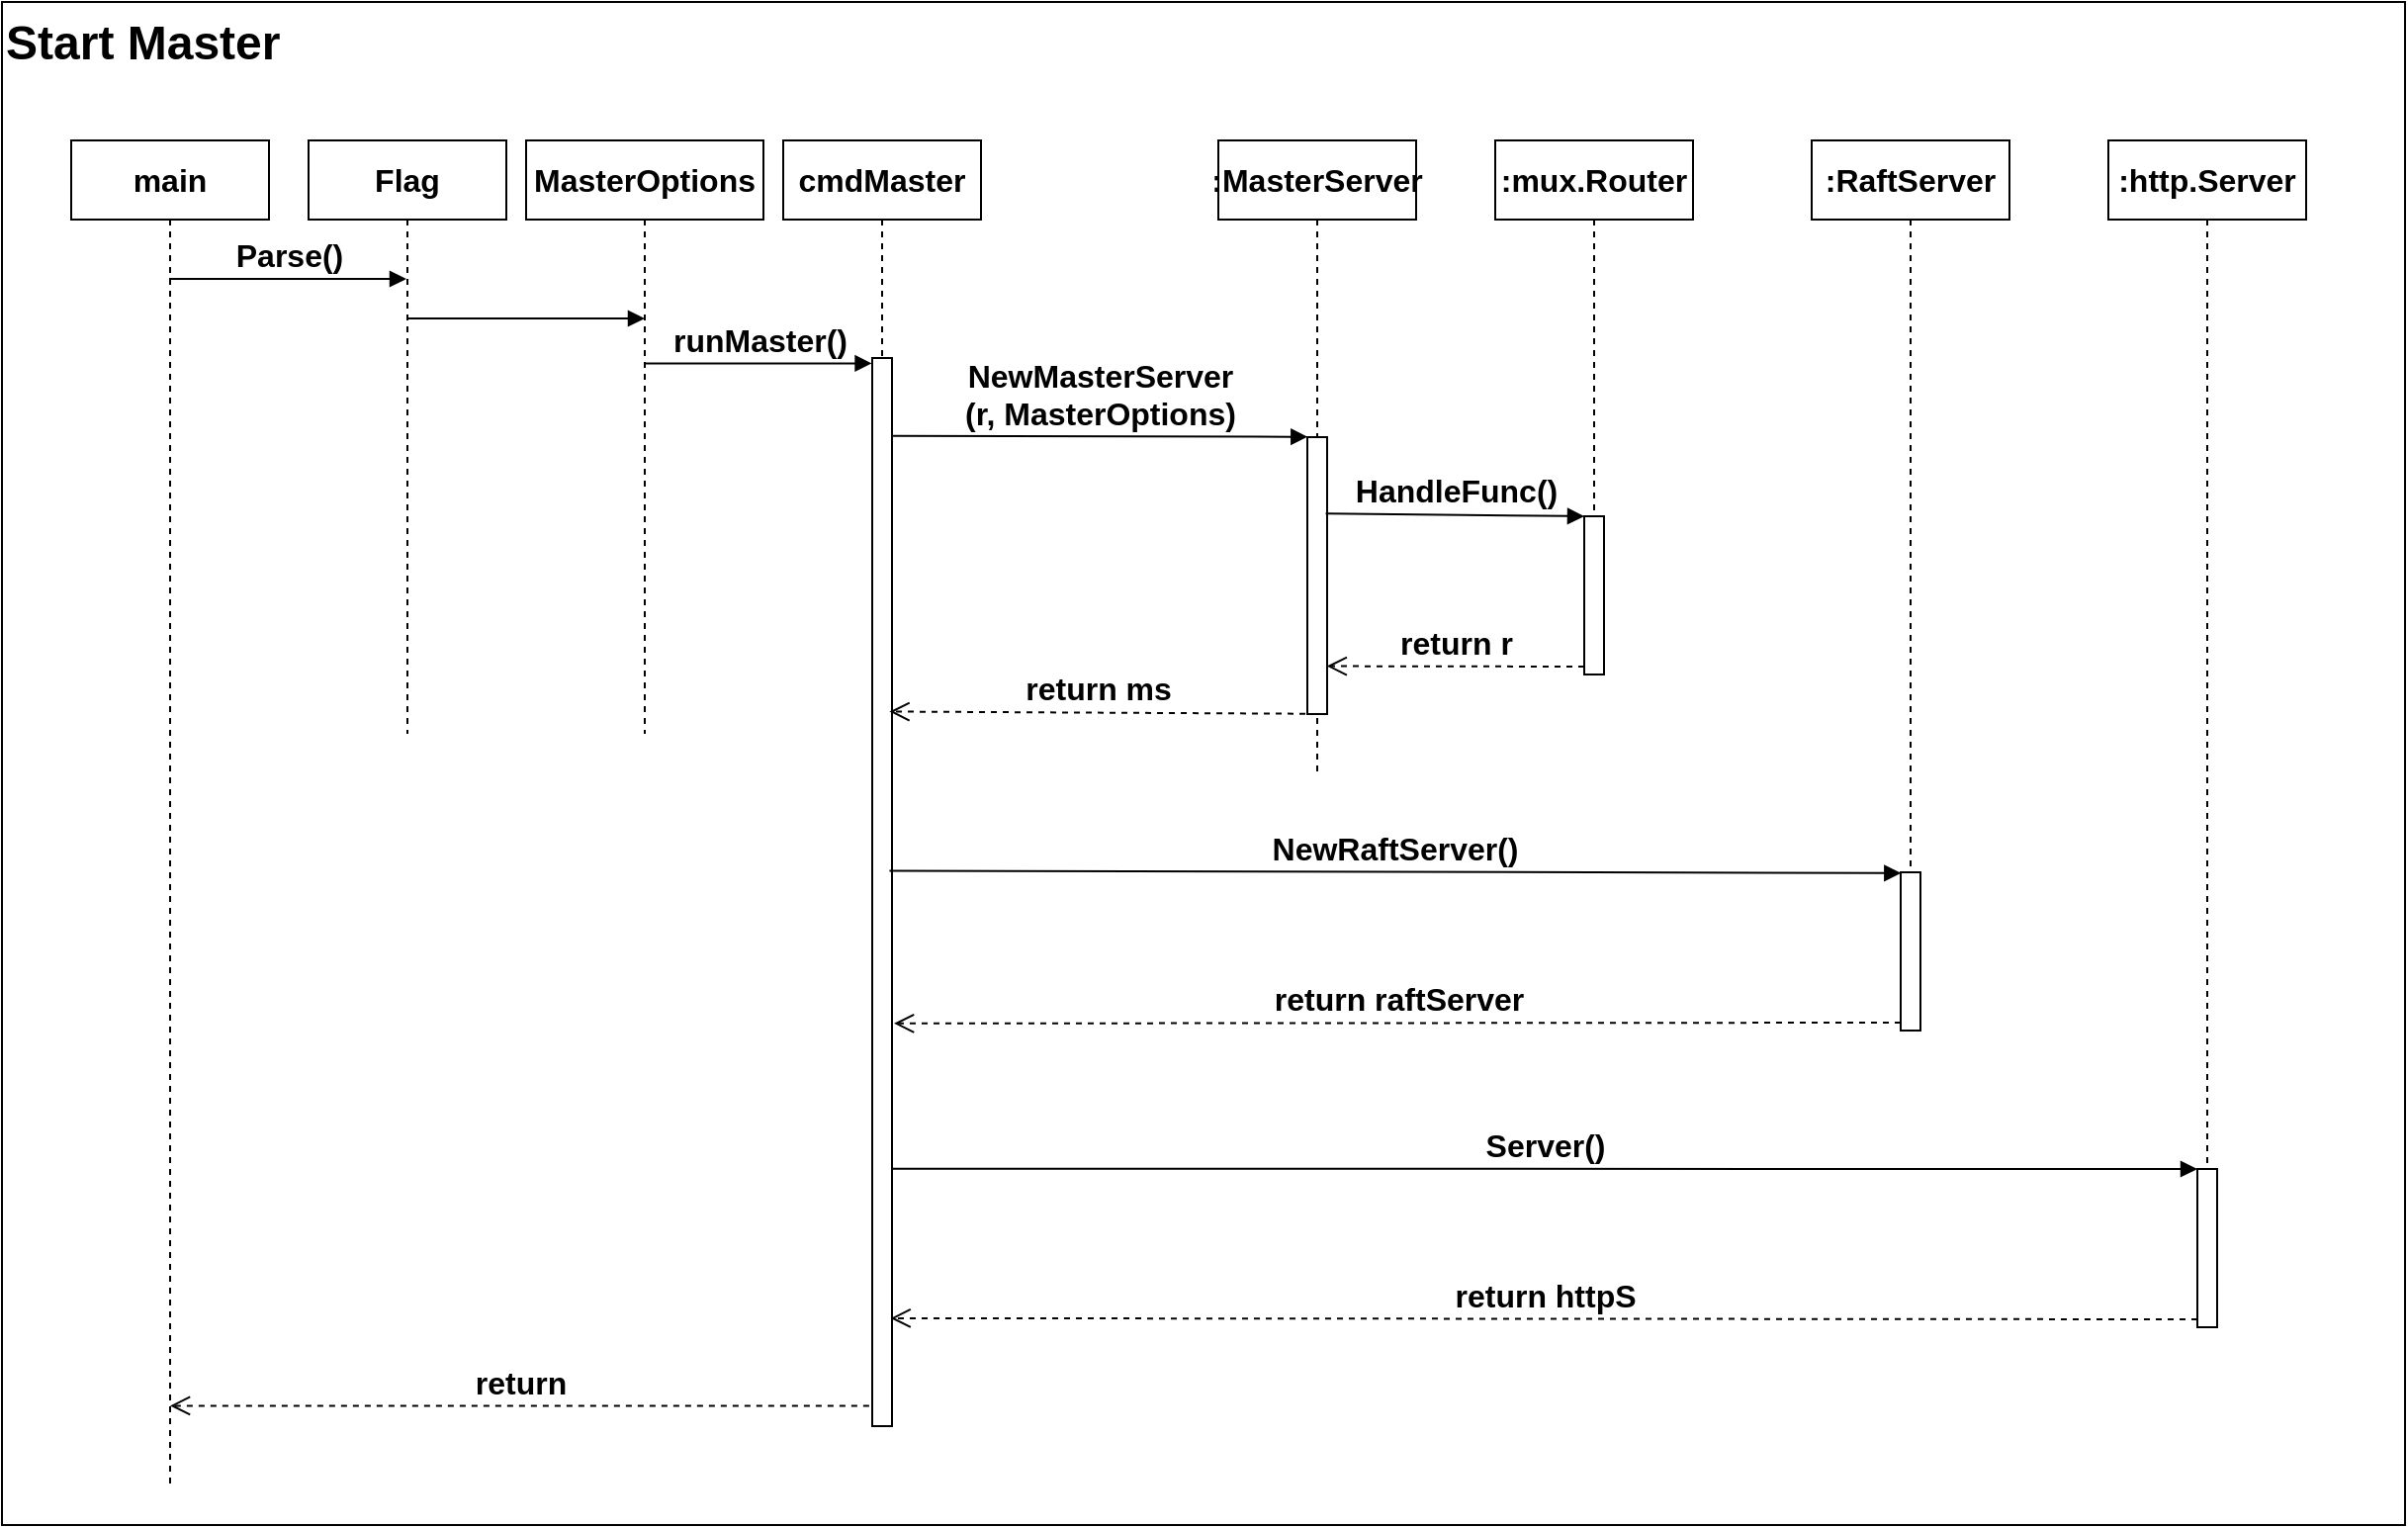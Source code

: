 <mxfile version="17.1.0" type="github" pages="2">
  <diagram id="kgpKYQtTHZ0yAKxKKP6v" name="Start Master">
    <mxGraphModel dx="1426" dy="712" grid="1" gridSize="10" guides="1" tooltips="1" connect="1" arrows="1" fold="1" page="1" pageScale="1" pageWidth="850" pageHeight="1100" math="0" shadow="0">
      <root>
        <mxCell id="0" />
        <mxCell id="1" parent="0" />
        <mxCell id="LGNnzQTe8pXJEuaVngby-1" value="&lt;font style=&quot;font-size: 24px&quot;&gt;&lt;b&gt;Start Master&lt;/b&gt;&lt;/font&gt;" style="whiteSpace=wrap;html=1;align=left;horizontal=1;verticalAlign=top;" parent="1" vertex="1">
          <mxGeometry x="65" y="70" width="1215" height="770" as="geometry" />
        </mxCell>
        <mxCell id="LGNnzQTe8pXJEuaVngby-2" value="main" style="shape=umlLifeline;perimeter=lifelinePerimeter;whiteSpace=wrap;html=1;container=1;collapsible=0;recursiveResize=0;outlineConnect=0;fontSize=16;fontStyle=1" parent="1" vertex="1">
          <mxGeometry x="100" y="140" width="100" height="680" as="geometry" />
        </mxCell>
        <mxCell id="LGNnzQTe8pXJEuaVngby-3" value="Flag" style="shape=umlLifeline;perimeter=lifelinePerimeter;whiteSpace=wrap;html=1;container=1;collapsible=0;recursiveResize=0;outlineConnect=0;fontSize=16;fontStyle=1" parent="1" vertex="1">
          <mxGeometry x="220" y="140" width="100" height="300" as="geometry" />
        </mxCell>
        <mxCell id="LGNnzQTe8pXJEuaVngby-4" value="MasterOptions" style="shape=umlLifeline;perimeter=lifelinePerimeter;whiteSpace=wrap;html=1;container=1;collapsible=0;recursiveResize=0;outlineConnect=0;fontSize=16;fontStyle=1" parent="1" vertex="1">
          <mxGeometry x="330" y="140" width="120" height="300" as="geometry" />
        </mxCell>
        <mxCell id="LGNnzQTe8pXJEuaVngby-5" value="Parse()" style="html=1;verticalAlign=bottom;endArrow=block;rounded=0;fontSize=16;fontStyle=1" parent="1" target="LGNnzQTe8pXJEuaVngby-3" edge="1">
          <mxGeometry relative="1" as="geometry">
            <mxPoint x="149.5" y="210" as="sourcePoint" />
            <mxPoint x="306" y="210" as="targetPoint" />
          </mxGeometry>
        </mxCell>
        <mxCell id="LGNnzQTe8pXJEuaVngby-6" value="" style="html=1;verticalAlign=bottom;endArrow=block;rounded=0;fontSize=16;fontStyle=1" parent="1" source="LGNnzQTe8pXJEuaVngby-3" target="LGNnzQTe8pXJEuaVngby-4" edge="1">
          <mxGeometry width="80" relative="1" as="geometry">
            <mxPoint x="310" y="240" as="sourcePoint" />
            <mxPoint x="390" y="240" as="targetPoint" />
            <Array as="points">
              <mxPoint x="390" y="230" />
            </Array>
          </mxGeometry>
        </mxCell>
        <mxCell id="LGNnzQTe8pXJEuaVngby-7" value="runMaster()" style="html=1;verticalAlign=bottom;endArrow=block;rounded=0;entryX=-0.022;entryY=0.005;entryDx=0;entryDy=0;entryPerimeter=0;fontSize=16;fontStyle=1" parent="1" source="LGNnzQTe8pXJEuaVngby-4" target="HbZCNWBuGogwmI4jJk0Y-1" edge="1">
          <mxGeometry width="80" relative="1" as="geometry">
            <mxPoint x="389.5" y="255" as="sourcePoint" />
            <mxPoint x="509.5" y="255" as="targetPoint" />
          </mxGeometry>
        </mxCell>
        <mxCell id="LGNnzQTe8pXJEuaVngby-8" value="cmdMaster" style="shape=umlLifeline;perimeter=lifelinePerimeter;whiteSpace=wrap;html=1;container=1;collapsible=0;recursiveResize=0;outlineConnect=0;fontSize=16;fontStyle=1" parent="1" vertex="1">
          <mxGeometry x="460" y="140" width="100" height="650" as="geometry" />
        </mxCell>
        <mxCell id="HbZCNWBuGogwmI4jJk0Y-1" value="" style="html=1;points=[];perimeter=orthogonalPerimeter;fontSize=16;fontStyle=1" parent="LGNnzQTe8pXJEuaVngby-8" vertex="1">
          <mxGeometry x="45" y="110" width="10" height="540" as="geometry" />
        </mxCell>
        <mxCell id="LGNnzQTe8pXJEuaVngby-10" value=":mux.Router" style="shape=umlLifeline;perimeter=lifelinePerimeter;whiteSpace=wrap;html=1;container=1;collapsible=0;recursiveResize=0;outlineConnect=0;fontSize=16;fontStyle=1" parent="1" vertex="1">
          <mxGeometry x="820" y="140" width="100" height="270" as="geometry" />
        </mxCell>
        <mxCell id="LGNnzQTe8pXJEuaVngby-11" value="" style="html=1;points=[];perimeter=orthogonalPerimeter;fontSize=16;fontStyle=1" parent="LGNnzQTe8pXJEuaVngby-10" vertex="1">
          <mxGeometry x="45" y="190" width="10" height="80" as="geometry" />
        </mxCell>
        <mxCell id="LGNnzQTe8pXJEuaVngby-12" value=":RaftServer" style="shape=umlLifeline;perimeter=lifelinePerimeter;whiteSpace=wrap;html=1;container=1;collapsible=0;recursiveResize=0;outlineConnect=0;fontSize=16;fontStyle=1" parent="1" vertex="1">
          <mxGeometry x="980" y="140" width="100" height="450" as="geometry" />
        </mxCell>
        <mxCell id="LGNnzQTe8pXJEuaVngby-13" value="" style="html=1;points=[];perimeter=orthogonalPerimeter;fontSize=16;fontStyle=1" parent="LGNnzQTe8pXJEuaVngby-12" vertex="1">
          <mxGeometry x="45" y="370" width="10" height="80" as="geometry" />
        </mxCell>
        <mxCell id="LGNnzQTe8pXJEuaVngby-14" value="NewRaftServer()" style="html=1;verticalAlign=bottom;endArrow=block;rounded=0;exitX=0.873;exitY=0.48;exitDx=0;exitDy=0;exitPerimeter=0;entryX=0.016;entryY=0.005;entryDx=0;entryDy=0;entryPerimeter=0;fontSize=16;fontStyle=1" parent="1" source="HbZCNWBuGogwmI4jJk0Y-1" target="LGNnzQTe8pXJEuaVngby-13" edge="1">
          <mxGeometry relative="1" as="geometry">
            <mxPoint x="530" y="510" as="sourcePoint" />
            <mxPoint x="1010" y="509" as="targetPoint" />
          </mxGeometry>
        </mxCell>
        <mxCell id="LGNnzQTe8pXJEuaVngby-15" value="return raftServer" style="html=1;verticalAlign=bottom;endArrow=open;dashed=1;endSize=8;exitX=0;exitY=0.95;rounded=0;entryX=1.102;entryY=0.623;entryDx=0;entryDy=0;entryPerimeter=0;fontSize=16;fontStyle=1" parent="1" source="LGNnzQTe8pXJEuaVngby-13" target="HbZCNWBuGogwmI4jJk0Y-1" edge="1">
          <mxGeometry relative="1" as="geometry">
            <mxPoint x="530" y="586" as="targetPoint" />
          </mxGeometry>
        </mxCell>
        <mxCell id="LGNnzQTe8pXJEuaVngby-16" value=":http.Server" style="shape=umlLifeline;perimeter=lifelinePerimeter;whiteSpace=wrap;html=1;container=1;collapsible=0;recursiveResize=0;outlineConnect=0;fontSize=16;fontStyle=1" parent="1" vertex="1">
          <mxGeometry x="1130" y="140" width="100" height="600" as="geometry" />
        </mxCell>
        <mxCell id="LGNnzQTe8pXJEuaVngby-17" value="" style="html=1;points=[];perimeter=orthogonalPerimeter;fontSize=16;fontStyle=1" parent="LGNnzQTe8pXJEuaVngby-16" vertex="1">
          <mxGeometry x="45" y="520" width="10" height="80" as="geometry" />
        </mxCell>
        <mxCell id="LGNnzQTe8pXJEuaVngby-18" value="Server()" style="html=1;verticalAlign=bottom;endArrow=block;entryX=0;entryY=0;rounded=0;startArrow=none;exitX=1.044;exitY=0.759;exitDx=0;exitDy=0;exitPerimeter=0;fontSize=16;fontStyle=1" parent="1" source="HbZCNWBuGogwmI4jJk0Y-1" target="LGNnzQTe8pXJEuaVngby-17" edge="1">
          <mxGeometry relative="1" as="geometry">
            <mxPoint x="540" y="660" as="sourcePoint" />
          </mxGeometry>
        </mxCell>
        <mxCell id="LGNnzQTe8pXJEuaVngby-19" value="return httpS" style="html=1;verticalAlign=bottom;endArrow=open;dashed=1;endSize=8;exitX=0;exitY=0.95;rounded=0;entryX=0.93;entryY=0.899;entryDx=0;entryDy=0;entryPerimeter=0;fontSize=16;fontStyle=1" parent="1" source="LGNnzQTe8pXJEuaVngby-17" target="HbZCNWBuGogwmI4jJk0Y-1" edge="1">
          <mxGeometry relative="1" as="geometry">
            <mxPoint x="540" y="736" as="targetPoint" />
          </mxGeometry>
        </mxCell>
        <mxCell id="LGNnzQTe8pXJEuaVngby-20" value=":MasterServer" style="shape=umlLifeline;perimeter=lifelinePerimeter;whiteSpace=wrap;html=1;container=1;collapsible=0;recursiveResize=0;outlineConnect=0;fontSize=16;fontStyle=1" parent="1" vertex="1">
          <mxGeometry x="680" y="140" width="100" height="320" as="geometry" />
        </mxCell>
        <mxCell id="HbZCNWBuGogwmI4jJk0Y-2" value="" style="html=1;points=[];perimeter=orthogonalPerimeter;fontSize=16;fontStyle=1" parent="LGNnzQTe8pXJEuaVngby-20" vertex="1">
          <mxGeometry x="45" y="150" width="10" height="140" as="geometry" />
        </mxCell>
        <mxCell id="LGNnzQTe8pXJEuaVngby-21" value="HandleFunc()" style="html=1;verticalAlign=bottom;endArrow=block;entryX=0;entryY=0;rounded=0;exitX=0.93;exitY=0.276;exitDx=0;exitDy=0;exitPerimeter=0;fontSize=16;fontStyle=1" parent="1" source="HbZCNWBuGogwmI4jJk0Y-2" target="LGNnzQTe8pXJEuaVngby-11" edge="1">
          <mxGeometry relative="1" as="geometry">
            <mxPoint x="740" y="330" as="sourcePoint" />
          </mxGeometry>
        </mxCell>
        <mxCell id="LGNnzQTe8pXJEuaVngby-22" value="return r" style="html=1;verticalAlign=bottom;endArrow=open;dashed=1;endSize=8;exitX=0;exitY=0.95;rounded=0;entryX=0.987;entryY=0.827;entryDx=0;entryDy=0;entryPerimeter=0;fontSize=16;fontStyle=1" parent="1" source="LGNnzQTe8pXJEuaVngby-11" target="HbZCNWBuGogwmI4jJk0Y-2" edge="1">
          <mxGeometry relative="1" as="geometry">
            <mxPoint x="740" y="406" as="targetPoint" />
          </mxGeometry>
        </mxCell>
        <mxCell id="LGNnzQTe8pXJEuaVngby-23" value="return ms" style="html=1;verticalAlign=bottom;endArrow=open;dashed=1;endSize=8;rounded=0;exitX=-0.098;exitY=0.999;exitDx=0;exitDy=0;exitPerimeter=0;entryX=0.873;entryY=0.331;entryDx=0;entryDy=0;entryPerimeter=0;fontSize=16;fontStyle=1" parent="1" source="HbZCNWBuGogwmI4jJk0Y-2" target="HbZCNWBuGogwmI4jJk0Y-1" edge="1">
          <mxGeometry relative="1" as="geometry">
            <mxPoint x="710" y="430" as="sourcePoint" />
            <mxPoint x="520" y="430" as="targetPoint" />
          </mxGeometry>
        </mxCell>
        <mxCell id="LGNnzQTe8pXJEuaVngby-24" value="return" style="html=1;verticalAlign=bottom;endArrow=open;dashed=1;endSize=8;rounded=0;exitX=-0.156;exitY=0.981;exitDx=0;exitDy=0;exitPerimeter=0;fontSize=16;fontStyle=1" parent="1" source="HbZCNWBuGogwmI4jJk0Y-1" target="LGNnzQTe8pXJEuaVngby-2" edge="1">
          <mxGeometry relative="1" as="geometry">
            <mxPoint x="480" y="780" as="sourcePoint" />
            <mxPoint x="430" y="780" as="targetPoint" />
          </mxGeometry>
        </mxCell>
        <mxCell id="LGNnzQTe8pXJEuaVngby-9" value="NewMasterServer&lt;br&gt;(r, MasterOptions)" style="html=1;verticalAlign=bottom;endArrow=block;rounded=0;entryX=0.016;entryY=-0.001;entryDx=0;entryDy=0;entryPerimeter=0;exitX=1.044;exitY=0.073;exitDx=0;exitDy=0;exitPerimeter=0;fontSize=16;fontStyle=1" parent="1" source="HbZCNWBuGogwmI4jJk0Y-1" target="HbZCNWBuGogwmI4jJk0Y-2" edge="1">
          <mxGeometry width="80" relative="1" as="geometry">
            <mxPoint x="530" y="290" as="sourcePoint" />
            <mxPoint x="710" y="290" as="targetPoint" />
          </mxGeometry>
        </mxCell>
      </root>
    </mxGraphModel>
  </diagram>
  <diagram id="Mra0eF3ZUIyh96dURD1N" name="Start Volume">
    <mxGraphModel dx="2194" dy="1095" grid="1" gridSize="10" guides="1" tooltips="1" connect="1" arrows="1" fold="1" page="1" pageScale="1" pageWidth="827" pageHeight="1169" math="0" shadow="0">
      <root>
        <mxCell id="Mzlm5xJfWWdNN3N-lW8T-0" />
        <mxCell id="Mzlm5xJfWWdNN3N-lW8T-1" parent="Mzlm5xJfWWdNN3N-lW8T-0" />
        <mxCell id="sjqFP4tiXn401q0chpYy-0" value="&lt;font style=&quot;font-size: 24px&quot;&gt;Start Volume&lt;/font&gt;" style="whiteSpace=wrap;html=1;align=left;horizontal=1;verticalAlign=top;fontSize=16;fontStyle=1" parent="Mzlm5xJfWWdNN3N-lW8T-1" vertex="1">
          <mxGeometry x="70" y="69" width="1470" height="911" as="geometry" />
        </mxCell>
        <mxCell id="sjqFP4tiXn401q0chpYy-1" value="main" style="shape=umlLifeline;perimeter=lifelinePerimeter;whiteSpace=wrap;html=1;container=1;collapsible=0;recursiveResize=0;outlineConnect=0;fontSize=16;fontStyle=1" parent="Mzlm5xJfWWdNN3N-lW8T-1" vertex="1">
          <mxGeometry x="100" y="140" width="100" height="840" as="geometry" />
        </mxCell>
        <mxCell id="sjqFP4tiXn401q0chpYy-2" value="Flag" style="shape=umlLifeline;perimeter=lifelinePerimeter;whiteSpace=wrap;html=1;container=1;collapsible=0;recursiveResize=0;outlineConnect=0;fontSize=16;fontStyle=1" parent="Mzlm5xJfWWdNN3N-lW8T-1" vertex="1">
          <mxGeometry x="220" y="140" width="100" height="300" as="geometry" />
        </mxCell>
        <mxCell id="sjqFP4tiXn401q0chpYy-3" value="Volume&lt;br style=&quot;font-size: 16px;&quot;&gt;ServerOptions" style="shape=umlLifeline;perimeter=lifelinePerimeter;whiteSpace=wrap;html=1;container=1;collapsible=0;recursiveResize=0;outlineConnect=0;fontSize=16;fontStyle=1" parent="Mzlm5xJfWWdNN3N-lW8T-1" vertex="1">
          <mxGeometry x="330" y="140" width="120" height="300" as="geometry" />
        </mxCell>
        <mxCell id="sjqFP4tiXn401q0chpYy-4" value="Parse()" style="html=1;verticalAlign=bottom;endArrow=block;rounded=0;fontSize=16;fontStyle=1" parent="Mzlm5xJfWWdNN3N-lW8T-1" target="sjqFP4tiXn401q0chpYy-2" edge="1">
          <mxGeometry relative="1" as="geometry">
            <mxPoint x="149.5" y="210" as="sourcePoint" />
            <mxPoint x="306" y="210" as="targetPoint" />
          </mxGeometry>
        </mxCell>
        <mxCell id="sjqFP4tiXn401q0chpYy-5" value="" style="html=1;verticalAlign=bottom;endArrow=block;rounded=0;fontSize=16;fontStyle=1" parent="Mzlm5xJfWWdNN3N-lW8T-1" source="sjqFP4tiXn401q0chpYy-2" target="sjqFP4tiXn401q0chpYy-3" edge="1">
          <mxGeometry width="80" relative="1" as="geometry">
            <mxPoint x="310" y="240" as="sourcePoint" />
            <mxPoint x="390" y="240" as="targetPoint" />
            <Array as="points">
              <mxPoint x="390" y="230" />
            </Array>
          </mxGeometry>
        </mxCell>
        <mxCell id="sjqFP4tiXn401q0chpYy-6" value="runVolume()" style="html=1;verticalAlign=bottom;endArrow=block;rounded=0;entryX=-0.134;entryY=0.017;entryDx=0;entryDy=0;entryPerimeter=0;fontSize=16;fontStyle=1" parent="Mzlm5xJfWWdNN3N-lW8T-1" target="ym6G2y9NGFAl2pDBug24-0" edge="1">
          <mxGeometry width="80" relative="1" as="geometry">
            <mxPoint x="389.5" y="255" as="sourcePoint" />
            <mxPoint x="500" y="260" as="targetPoint" />
          </mxGeometry>
        </mxCell>
        <mxCell id="sjqFP4tiXn401q0chpYy-7" value="cmdVolume" style="shape=umlLifeline;perimeter=lifelinePerimeter;whiteSpace=wrap;html=1;container=1;collapsible=0;recursiveResize=0;outlineConnect=0;fontSize=16;fontStyle=1" parent="Mzlm5xJfWWdNN3N-lW8T-1" vertex="1">
          <mxGeometry x="460" y="140" width="100" height="840" as="geometry" />
        </mxCell>
        <mxCell id="sjqFP4tiXn401q0chpYy-8" value="NewVolumeServer()" style="html=1;verticalAlign=bottom;endArrow=block;rounded=0;entryX=-0.1;entryY=0.019;entryDx=0;entryDy=0;entryPerimeter=0;fontSize=16;fontStyle=1" parent="sjqFP4tiXn401q0chpYy-7" target="Dbe34lXSyrHhvyE4fIAp-5" edge="1">
          <mxGeometry width="80" relative="1" as="geometry">
            <mxPoint x="50" y="149.5" as="sourcePoint" />
            <mxPoint x="264" y="150" as="targetPoint" />
          </mxGeometry>
        </mxCell>
        <mxCell id="ym6G2y9NGFAl2pDBug24-0" value="" style="html=1;points=[];perimeter=orthogonalPerimeter;fontSize=16;fontStyle=1" parent="sjqFP4tiXn401q0chpYy-7" vertex="1">
          <mxGeometry x="45" y="100" width="10" height="730" as="geometry" />
        </mxCell>
        <mxCell id="sjqFP4tiXn401q0chpYy-9" value=":mux.Router" style="shape=umlLifeline;perimeter=lifelinePerimeter;whiteSpace=wrap;html=1;container=1;collapsible=0;recursiveResize=0;outlineConnect=0;fontSize=16;fontStyle=1" parent="Mzlm5xJfWWdNN3N-lW8T-1" vertex="1">
          <mxGeometry x="1241" y="140" width="100" height="640" as="geometry" />
        </mxCell>
        <mxCell id="sjqFP4tiXn401q0chpYy-10" value="" style="html=1;points=[];perimeter=orthogonalPerimeter;fontSize=16;fontStyle=1" parent="sjqFP4tiXn401q0chpYy-9" vertex="1">
          <mxGeometry x="45" y="540" width="10" height="80" as="geometry" />
        </mxCell>
        <mxCell id="sjqFP4tiXn401q0chpYy-15" value=":httpdown.&lt;br&gt;Server" style="shape=umlLifeline;perimeter=lifelinePerimeter;whiteSpace=wrap;html=1;container=1;collapsible=0;recursiveResize=0;outlineConnect=0;fontSize=16;fontStyle=1" parent="Mzlm5xJfWWdNN3N-lW8T-1" vertex="1">
          <mxGeometry x="1420" y="140" width="100" height="840" as="geometry" />
        </mxCell>
        <mxCell id="sjqFP4tiXn401q0chpYy-16" value="" style="html=1;points=[];perimeter=orthogonalPerimeter;fontSize=16;fontStyle=1" parent="sjqFP4tiXn401q0chpYy-15" vertex="1">
          <mxGeometry x="45.57" y="710.51" width="10" height="80" as="geometry" />
        </mxCell>
        <mxCell id="sjqFP4tiXn401q0chpYy-17" value="Serve(adminMux)" style="html=1;verticalAlign=bottom;endArrow=block;entryX=0;entryY=0;rounded=0;startArrow=none;exitX=0.943;exitY=0.741;exitDx=0;exitDy=0;exitPerimeter=0;fontSize=16;fontStyle=1" parent="Mzlm5xJfWWdNN3N-lW8T-1" target="sjqFP4tiXn401q0chpYy-16" edge="1">
          <mxGeometry relative="1" as="geometry">
            <mxPoint x="515.0" y="850.0" as="sourcePoint" />
          </mxGeometry>
        </mxCell>
        <mxCell id="sjqFP4tiXn401q0chpYy-18" value="return clusterHttpServer" style="html=1;verticalAlign=bottom;endArrow=open;dashed=1;endSize=8;exitX=0;exitY=0.95;rounded=0;entryX=1.004;entryY=0.826;entryDx=0;entryDy=0;entryPerimeter=0;fontSize=16;fontStyle=1" parent="Mzlm5xJfWWdNN3N-lW8T-1" source="sjqFP4tiXn401q0chpYy-16" edge="1">
          <mxGeometry x="-0.048" y="-6" relative="1" as="geometry">
            <mxPoint x="515.61" y="925.65" as="targetPoint" />
            <mxPoint as="offset" />
          </mxGeometry>
        </mxCell>
        <mxCell id="sjqFP4tiXn401q0chpYy-19" value=":VolumeServer" style="shape=umlLifeline;perimeter=lifelinePerimeter;whiteSpace=wrap;html=1;container=1;collapsible=0;recursiveResize=0;outlineConnect=0;fontSize=16;fontStyle=1" parent="Mzlm5xJfWWdNN3N-lW8T-1" vertex="1">
          <mxGeometry x="640" y="140" width="140" height="840" as="geometry" />
        </mxCell>
        <mxCell id="Dbe34lXSyrHhvyE4fIAp-5" value="" style="html=1;points=[];perimeter=orthogonalPerimeter;fontSize=16;fontStyle=1" parent="sjqFP4tiXn401q0chpYy-19" vertex="1">
          <mxGeometry x="65" y="140" width="10" height="540" as="geometry" />
        </mxCell>
        <mxCell id="sjqFP4tiXn401q0chpYy-20" value="HandleFunc()" style="html=1;verticalAlign=bottom;endArrow=block;entryX=0;entryY=0;rounded=0;exitX=0.941;exitY=0.74;exitDx=0;exitDy=0;exitPerimeter=0;fontSize=16;fontStyle=1" parent="Mzlm5xJfWWdNN3N-lW8T-1" source="Dbe34lXSyrHhvyE4fIAp-5" target="sjqFP4tiXn401q0chpYy-10" edge="1">
          <mxGeometry relative="1" as="geometry">
            <mxPoint x="739.997" y="680" as="sourcePoint" />
          </mxGeometry>
        </mxCell>
        <mxCell id="sjqFP4tiXn401q0chpYy-21" value="return adminMux&amp;amp;publicMux" style="html=1;verticalAlign=bottom;endArrow=open;dashed=1;endSize=8;exitX=0;exitY=0.95;rounded=0;entryX=1.007;entryY=0.882;entryDx=0;entryDy=0;entryPerimeter=0;fontSize=16;fontStyle=1" parent="Mzlm5xJfWWdNN3N-lW8T-1" source="sjqFP4tiXn401q0chpYy-10" target="Dbe34lXSyrHhvyE4fIAp-5" edge="1">
          <mxGeometry relative="1" as="geometry">
            <mxPoint x="739.997" y="756" as="targetPoint" />
          </mxGeometry>
        </mxCell>
        <mxCell id="sjqFP4tiXn401q0chpYy-22" value="return volumeServer" style="html=1;verticalAlign=bottom;endArrow=open;dashed=1;endSize=8;rounded=0;exitX=-0.124;exitY=0.969;exitDx=0;exitDy=0;exitPerimeter=0;fontSize=16;fontStyle=1" parent="Mzlm5xJfWWdNN3N-lW8T-1" source="Dbe34lXSyrHhvyE4fIAp-5" target="ym6G2y9NGFAl2pDBug24-0" edge="1">
          <mxGeometry relative="1" as="geometry">
            <mxPoint x="730" y="430" as="sourcePoint" />
            <mxPoint x="540" y="800" as="targetPoint" />
            <Array as="points">
              <mxPoint x="650" y="803" />
            </Array>
          </mxGeometry>
        </mxCell>
        <mxCell id="sjqFP4tiXn401q0chpYy-23" value="return" style="html=1;verticalAlign=bottom;endArrow=open;dashed=1;endSize=8;rounded=0;exitX=-0.198;exitY=0.978;exitDx=0;exitDy=0;exitPerimeter=0;fontSize=16;fontStyle=1" parent="Mzlm5xJfWWdNN3N-lW8T-1" source="ym6G2y9NGFAl2pDBug24-0" target="sjqFP4tiXn401q0chpYy-1" edge="1">
          <mxGeometry relative="1" as="geometry">
            <mxPoint x="470" y="1110" as="sourcePoint" />
            <mxPoint x="430" y="780" as="targetPoint" />
            <Array as="points">
              <mxPoint x="350" y="954" />
            </Array>
          </mxGeometry>
        </mxCell>
        <mxCell id="vGNdf2LSF6fXWQOkZbyO-0" value=":Store" style="shape=umlLifeline;perimeter=lifelinePerimeter;whiteSpace=wrap;html=1;container=1;collapsible=0;recursiveResize=0;outlineConnect=0;fontSize=16;fontStyle=1" parent="Mzlm5xJfWWdNN3N-lW8T-1" vertex="1">
          <mxGeometry x="827" y="140" width="100" height="480" as="geometry" />
        </mxCell>
        <mxCell id="Dbe34lXSyrHhvyE4fIAp-0" value="" style="html=1;points=[];perimeter=orthogonalPerimeter;fontSize=16;fontStyle=1" parent="vGNdf2LSF6fXWQOkZbyO-0" vertex="1">
          <mxGeometry x="45" y="175" width="10" height="305" as="geometry" />
        </mxCell>
        <mxCell id="Dbe34lXSyrHhvyE4fIAp-1" value="" style="html=1;points=[];perimeter=orthogonalPerimeter;fontSize=16;fontStyle=1" parent="vGNdf2LSF6fXWQOkZbyO-0" vertex="1">
          <mxGeometry x="55" y="390" width="10" height="40" as="geometry" />
        </mxCell>
        <mxCell id="Dbe34lXSyrHhvyE4fIAp-2" value="make(chan) &lt;br style=&quot;font-size: 16px&quot;&gt;//for new&amp;amp;delete&lt;br&gt;&amp;nbsp;volume" style="edgeStyle=orthogonalEdgeStyle;html=1;align=left;spacingLeft=2;endArrow=block;rounded=0;entryX=1;entryY=0;exitX=1.038;exitY=0.637;exitDx=0;exitDy=0;exitPerimeter=0;fontSize=16;fontStyle=1" parent="vGNdf2LSF6fXWQOkZbyO-0" source="Dbe34lXSyrHhvyE4fIAp-0" target="Dbe34lXSyrHhvyE4fIAp-1" edge="1">
          <mxGeometry relative="1" as="geometry">
            <mxPoint x="60" y="370" as="sourcePoint" />
            <Array as="points">
              <mxPoint x="90" y="369" />
              <mxPoint x="90" y="390" />
            </Array>
          </mxGeometry>
        </mxCell>
        <mxCell id="vGNdf2LSF6fXWQOkZbyO-1" value="NewStore()" style="html=1;verticalAlign=bottom;endArrow=block;rounded=0;entryX=0.063;entryY=0.016;entryDx=0;entryDy=0;entryPerimeter=0;fontSize=16;fontStyle=1" parent="Mzlm5xJfWWdNN3N-lW8T-1" target="Dbe34lXSyrHhvyE4fIAp-0" edge="1" source="sjqFP4tiXn401q0chpYy-19">
          <mxGeometry width="80" relative="1" as="geometry">
            <mxPoint x="735.0" y="319.33" as="sourcePoint" />
            <mxPoint x="870" y="320" as="targetPoint" />
          </mxGeometry>
        </mxCell>
        <mxCell id="vGNdf2LSF6fXWQOkZbyO-2" value=":DiskLocation" style="shape=umlLifeline;perimeter=lifelinePerimeter;whiteSpace=wrap;html=1;container=1;collapsible=0;recursiveResize=0;outlineConnect=0;fontSize=16;fontStyle=1" parent="Mzlm5xJfWWdNN3N-lW8T-1" vertex="1">
          <mxGeometry x="1030" y="140" width="120" height="430" as="geometry" />
        </mxCell>
        <mxCell id="oYjZRE95RsBf2y3OqhEJ-0" value="" style="html=1;points=[];perimeter=orthogonalPerimeter;fontSize=16;fontStyle=1" parent="vGNdf2LSF6fXWQOkZbyO-2" vertex="1">
          <mxGeometry x="60" y="210" width="10" height="130" as="geometry" />
        </mxCell>
        <mxCell id="vGNdf2LSF6fXWQOkZbyO-5" value="" style="html=1;points=[];perimeter=orthogonalPerimeter;fontSize=16;fontStyle=1" parent="vGNdf2LSF6fXWQOkZbyO-2" vertex="1">
          <mxGeometry x="70" y="265" width="10" height="40" as="geometry" />
        </mxCell>
        <mxCell id="vGNdf2LSF6fXWQOkZbyO-6" value="loadExistingVolumes()" style="edgeStyle=orthogonalEdgeStyle;html=1;align=left;spacingLeft=2;endArrow=block;rounded=0;entryX=1;entryY=0;startArrow=none;exitX=0.943;exitY=0.267;exitDx=0;exitDy=0;exitPerimeter=0;fontSize=16;fontStyle=1" parent="vGNdf2LSF6fXWQOkZbyO-2" source="oYjZRE95RsBf2y3OqhEJ-0" target="vGNdf2LSF6fXWQOkZbyO-5" edge="1">
          <mxGeometry relative="1" as="geometry">
            <mxPoint x="80" y="245" as="sourcePoint" />
            <Array as="points">
              <mxPoint x="110" y="245" />
              <mxPoint x="110" y="265" />
            </Array>
          </mxGeometry>
        </mxCell>
        <mxCell id="vGNdf2LSF6fXWQOkZbyO-3" value="NewDiskLocation()" style="html=1;verticalAlign=bottom;endArrow=block;rounded=0;entryX=0.048;entryY=0.028;entryDx=0;entryDy=0;entryPerimeter=0;exitX=0.941;exitY=0.132;exitDx=0;exitDy=0;exitPerimeter=0;fontSize=16;fontStyle=1" parent="Mzlm5xJfWWdNN3N-lW8T-1" source="Dbe34lXSyrHhvyE4fIAp-0" target="oYjZRE95RsBf2y3OqhEJ-0" edge="1">
          <mxGeometry width="80" relative="1" as="geometry">
            <mxPoint x="910" y="350" as="sourcePoint" />
            <mxPoint x="1000" y="350" as="targetPoint" />
          </mxGeometry>
        </mxCell>
        <mxCell id="vGNdf2LSF6fXWQOkZbyO-4" value="return location" style="html=1;verticalAlign=bottom;endArrow=open;dashed=1;endSize=8;rounded=0;exitX=-0.005;exitY=0.923;exitDx=0;exitDy=0;exitPerimeter=0;entryX=1.087;entryY=0.509;entryDx=0;entryDy=0;entryPerimeter=0;fontSize=16;fontStyle=1" parent="Mzlm5xJfWWdNN3N-lW8T-1" source="oYjZRE95RsBf2y3OqhEJ-0" target="Dbe34lXSyrHhvyE4fIAp-0" edge="1">
          <mxGeometry relative="1" as="geometry">
            <mxPoint x="1020" y="470" as="sourcePoint" />
            <mxPoint x="900" y="470" as="targetPoint" />
            <Array as="points">
              <mxPoint x="970" y="470" />
            </Array>
          </mxGeometry>
        </mxCell>
        <mxCell id="Dbe34lXSyrHhvyE4fIAp-3" value="return vs.store" style="html=1;verticalAlign=bottom;endArrow=open;dashed=1;endSize=8;rounded=0;exitX=0.014;exitY=0.968;exitDx=0;exitDy=0;exitPerimeter=0;entryX=1.007;entryY=0.614;entryDx=0;entryDy=0;entryPerimeter=0;fontSize=16;fontStyle=1" parent="Mzlm5xJfWWdNN3N-lW8T-1" source="Dbe34lXSyrHhvyE4fIAp-0" target="Dbe34lXSyrHhvyE4fIAp-5" edge="1">
          <mxGeometry relative="1" as="geometry">
            <mxPoint x="870" y="610" as="sourcePoint" />
            <mxPoint x="760" y="610" as="targetPoint" />
          </mxGeometry>
        </mxCell>
      </root>
    </mxGraphModel>
  </diagram>
</mxfile>
